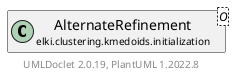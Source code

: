 @startuml
    remove .*\.(Instance|Par|Parameterizer|Factory)$
    set namespaceSeparator none
    hide empty fields
    hide empty methods

    class "<size:14>AlternateRefinement.Par\n<size:10>elki.clustering.kmedoids.initialization" as elki.clustering.kmedoids.initialization.AlternateRefinement.Par<O> [[AlternateRefinement.Par.html]] {
        {static} +INIT_P: OptionID
        {static} +MAXITER_P: OptionID
        -inner: KMedoidsInitialization<O>
        ~maxiter: int
        +configure(Parameterization): void
        +make(): AlternateRefinement<O>
    }

    interface "<size:14>Parameterizer\n<size:10>elki.utilities.optionhandling" as elki.utilities.optionhandling.Parameterizer [[../../../utilities/optionhandling/Parameterizer.html]] {
        {abstract} +make(): Object
    }
    class "<size:14>AlternateRefinement\n<size:10>elki.clustering.kmedoids.initialization" as elki.clustering.kmedoids.initialization.AlternateRefinement<O> [[AlternateRefinement.html]]

    elki.utilities.optionhandling.Parameterizer <|.. elki.clustering.kmedoids.initialization.AlternateRefinement.Par
    elki.clustering.kmedoids.initialization.AlternateRefinement +-- elki.clustering.kmedoids.initialization.AlternateRefinement.Par

    center footer UMLDoclet 2.0.19, PlantUML 1.2022.8
@enduml
